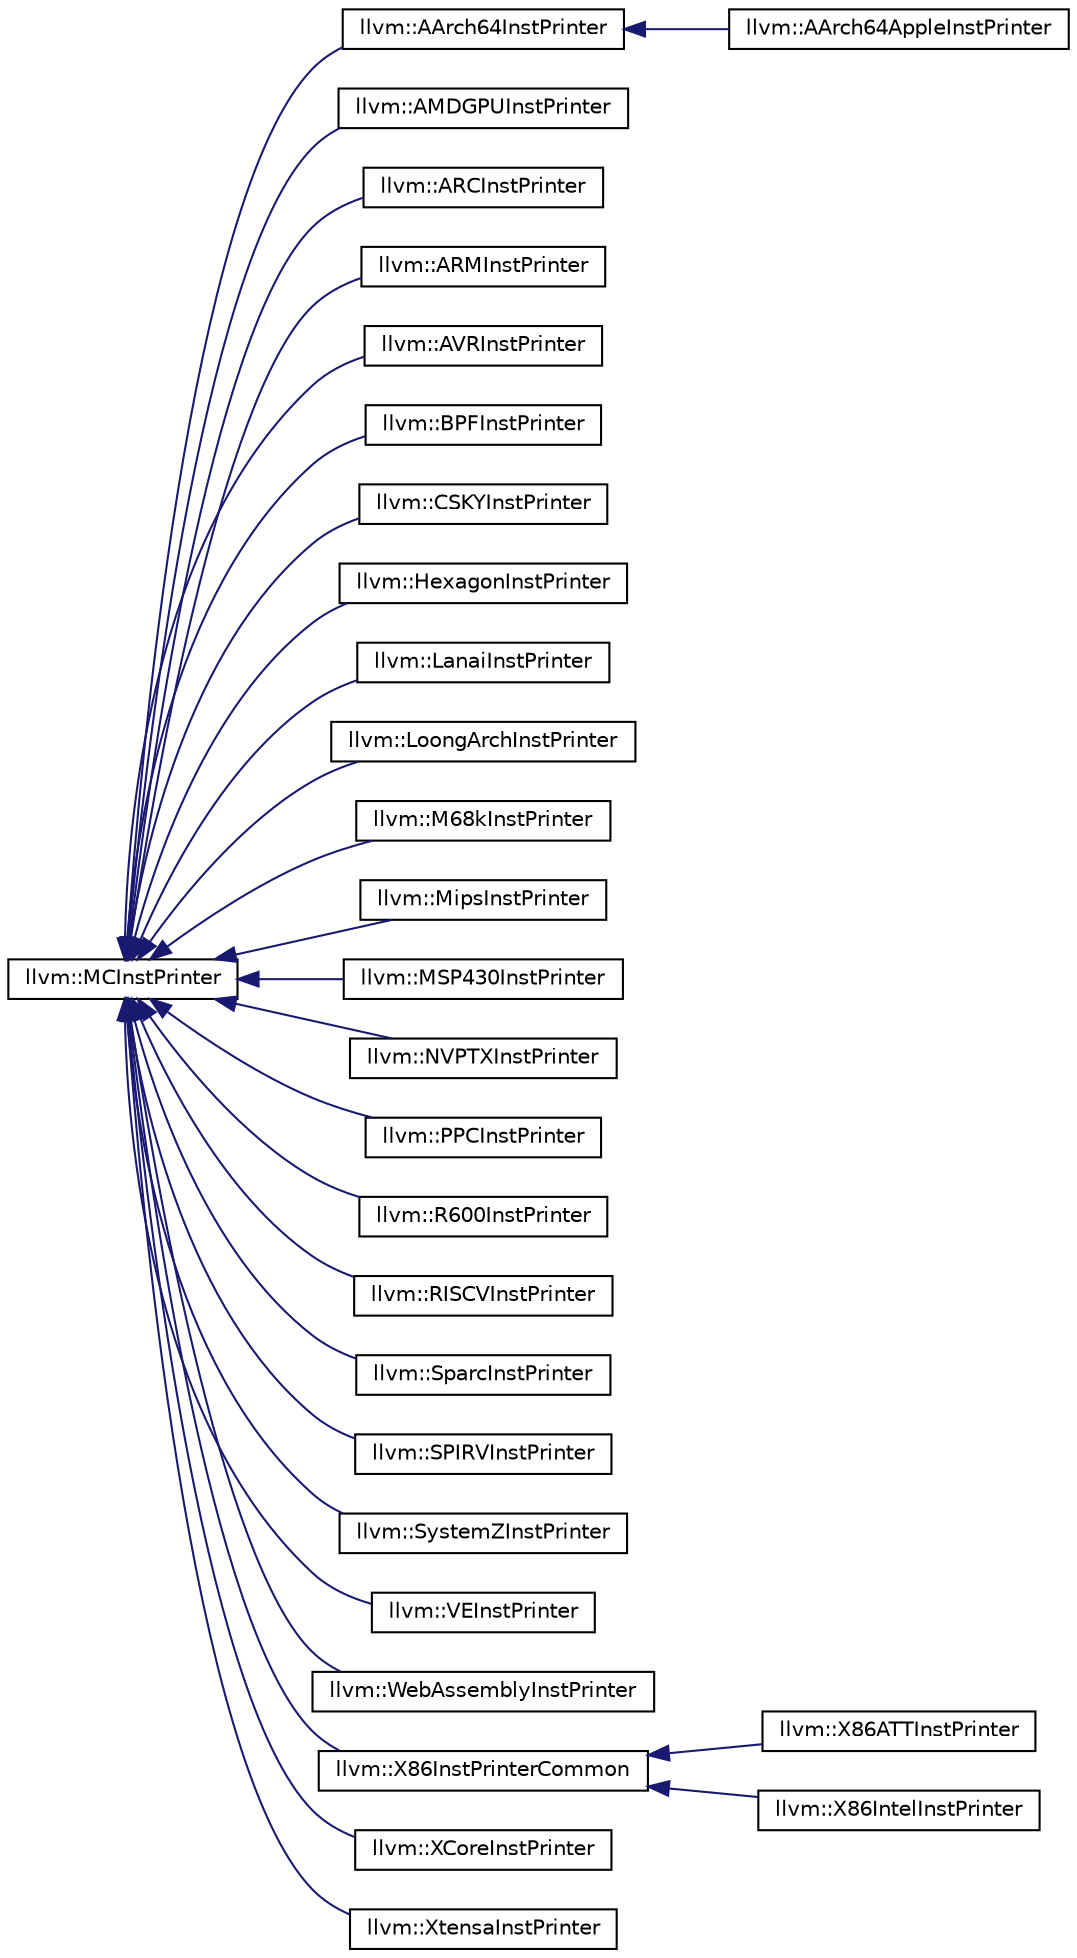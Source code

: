 digraph "Graphical Class Hierarchy"
{
 // LATEX_PDF_SIZE
  bgcolor="transparent";
  edge [fontname="Helvetica",fontsize="10",labelfontname="Helvetica",labelfontsize="10"];
  node [fontname="Helvetica",fontsize="10",shape=record];
  rankdir="LR";
  Node0 [label="llvm::MCInstPrinter",height=0.2,width=0.4,color="black",URL="$classllvm_1_1MCInstPrinter.html",tooltip="This is an instance of a target assembly language printer that converts an MCInst to valid target ass..."];
  Node0 -> Node1 [dir="back",color="midnightblue",fontsize="10",style="solid",fontname="Helvetica"];
  Node1 [label="llvm::AArch64InstPrinter",height=0.2,width=0.4,color="black",URL="$classllvm_1_1AArch64InstPrinter.html",tooltip=" "];
  Node1 -> Node2 [dir="back",color="midnightblue",fontsize="10",style="solid",fontname="Helvetica"];
  Node2 [label="llvm::AArch64AppleInstPrinter",height=0.2,width=0.4,color="black",URL="$classllvm_1_1AArch64AppleInstPrinter.html",tooltip=" "];
  Node0 -> Node3 [dir="back",color="midnightblue",fontsize="10",style="solid",fontname="Helvetica"];
  Node3 [label="llvm::AMDGPUInstPrinter",height=0.2,width=0.4,color="black",URL="$classllvm_1_1AMDGPUInstPrinter.html",tooltip=" "];
  Node0 -> Node4 [dir="back",color="midnightblue",fontsize="10",style="solid",fontname="Helvetica"];
  Node4 [label="llvm::ARCInstPrinter",height=0.2,width=0.4,color="black",URL="$classllvm_1_1ARCInstPrinter.html",tooltip=" "];
  Node0 -> Node5 [dir="back",color="midnightblue",fontsize="10",style="solid",fontname="Helvetica"];
  Node5 [label="llvm::ARMInstPrinter",height=0.2,width=0.4,color="black",URL="$classllvm_1_1ARMInstPrinter.html",tooltip=" "];
  Node0 -> Node6 [dir="back",color="midnightblue",fontsize="10",style="solid",fontname="Helvetica"];
  Node6 [label="llvm::AVRInstPrinter",height=0.2,width=0.4,color="black",URL="$classllvm_1_1AVRInstPrinter.html",tooltip="Prints AVR instructions to a textual stream."];
  Node0 -> Node7 [dir="back",color="midnightblue",fontsize="10",style="solid",fontname="Helvetica"];
  Node7 [label="llvm::BPFInstPrinter",height=0.2,width=0.4,color="black",URL="$classllvm_1_1BPFInstPrinter.html",tooltip=" "];
  Node0 -> Node8 [dir="back",color="midnightblue",fontsize="10",style="solid",fontname="Helvetica"];
  Node8 [label="llvm::CSKYInstPrinter",height=0.2,width=0.4,color="black",URL="$classllvm_1_1CSKYInstPrinter.html",tooltip=" "];
  Node0 -> Node9 [dir="back",color="midnightblue",fontsize="10",style="solid",fontname="Helvetica"];
  Node9 [label="llvm::HexagonInstPrinter",height=0.2,width=0.4,color="black",URL="$classllvm_1_1HexagonInstPrinter.html",tooltip="Prints bundles as a newline separated list of individual instructions Duplexes are separated by a ver..."];
  Node0 -> Node10 [dir="back",color="midnightblue",fontsize="10",style="solid",fontname="Helvetica"];
  Node10 [label="llvm::LanaiInstPrinter",height=0.2,width=0.4,color="black",URL="$classllvm_1_1LanaiInstPrinter.html",tooltip=" "];
  Node0 -> Node11 [dir="back",color="midnightblue",fontsize="10",style="solid",fontname="Helvetica"];
  Node11 [label="llvm::LoongArchInstPrinter",height=0.2,width=0.4,color="black",URL="$classllvm_1_1LoongArchInstPrinter.html",tooltip=" "];
  Node0 -> Node12 [dir="back",color="midnightblue",fontsize="10",style="solid",fontname="Helvetica"];
  Node12 [label="llvm::M68kInstPrinter",height=0.2,width=0.4,color="black",URL="$classllvm_1_1M68kInstPrinter.html",tooltip=" "];
  Node0 -> Node13 [dir="back",color="midnightblue",fontsize="10",style="solid",fontname="Helvetica"];
  Node13 [label="llvm::MipsInstPrinter",height=0.2,width=0.4,color="black",URL="$classllvm_1_1MipsInstPrinter.html",tooltip=" "];
  Node0 -> Node14 [dir="back",color="midnightblue",fontsize="10",style="solid",fontname="Helvetica"];
  Node14 [label="llvm::MSP430InstPrinter",height=0.2,width=0.4,color="black",URL="$classllvm_1_1MSP430InstPrinter.html",tooltip=" "];
  Node0 -> Node15 [dir="back",color="midnightblue",fontsize="10",style="solid",fontname="Helvetica"];
  Node15 [label="llvm::NVPTXInstPrinter",height=0.2,width=0.4,color="black",URL="$classllvm_1_1NVPTXInstPrinter.html",tooltip=" "];
  Node0 -> Node16 [dir="back",color="midnightblue",fontsize="10",style="solid",fontname="Helvetica"];
  Node16 [label="llvm::PPCInstPrinter",height=0.2,width=0.4,color="black",URL="$classllvm_1_1PPCInstPrinter.html",tooltip=" "];
  Node0 -> Node17 [dir="back",color="midnightblue",fontsize="10",style="solid",fontname="Helvetica"];
  Node17 [label="llvm::R600InstPrinter",height=0.2,width=0.4,color="black",URL="$classllvm_1_1R600InstPrinter.html",tooltip=" "];
  Node0 -> Node18 [dir="back",color="midnightblue",fontsize="10",style="solid",fontname="Helvetica"];
  Node18 [label="llvm::RISCVInstPrinter",height=0.2,width=0.4,color="black",URL="$classllvm_1_1RISCVInstPrinter.html",tooltip=" "];
  Node0 -> Node19 [dir="back",color="midnightblue",fontsize="10",style="solid",fontname="Helvetica"];
  Node19 [label="llvm::SparcInstPrinter",height=0.2,width=0.4,color="black",URL="$classllvm_1_1SparcInstPrinter.html",tooltip=" "];
  Node0 -> Node20 [dir="back",color="midnightblue",fontsize="10",style="solid",fontname="Helvetica"];
  Node20 [label="llvm::SPIRVInstPrinter",height=0.2,width=0.4,color="black",URL="$classllvm_1_1SPIRVInstPrinter.html",tooltip=" "];
  Node0 -> Node21 [dir="back",color="midnightblue",fontsize="10",style="solid",fontname="Helvetica"];
  Node21 [label="llvm::SystemZInstPrinter",height=0.2,width=0.4,color="black",URL="$classllvm_1_1SystemZInstPrinter.html",tooltip=" "];
  Node0 -> Node22 [dir="back",color="midnightblue",fontsize="10",style="solid",fontname="Helvetica"];
  Node22 [label="llvm::VEInstPrinter",height=0.2,width=0.4,color="black",URL="$classllvm_1_1VEInstPrinter.html",tooltip=" "];
  Node0 -> Node23 [dir="back",color="midnightblue",fontsize="10",style="solid",fontname="Helvetica"];
  Node23 [label="llvm::WebAssemblyInstPrinter",height=0.2,width=0.4,color="black",URL="$classllvm_1_1WebAssemblyInstPrinter.html",tooltip=" "];
  Node0 -> Node24 [dir="back",color="midnightblue",fontsize="10",style="solid",fontname="Helvetica"];
  Node24 [label="llvm::X86InstPrinterCommon",height=0.2,width=0.4,color="black",URL="$classllvm_1_1X86InstPrinterCommon.html",tooltip=" "];
  Node24 -> Node25 [dir="back",color="midnightblue",fontsize="10",style="solid",fontname="Helvetica"];
  Node25 [label="llvm::X86ATTInstPrinter",height=0.2,width=0.4,color="black",URL="$classllvm_1_1X86ATTInstPrinter.html",tooltip=" "];
  Node24 -> Node26 [dir="back",color="midnightblue",fontsize="10",style="solid",fontname="Helvetica"];
  Node26 [label="llvm::X86IntelInstPrinter",height=0.2,width=0.4,color="black",URL="$classllvm_1_1X86IntelInstPrinter.html",tooltip=" "];
  Node0 -> Node27 [dir="back",color="midnightblue",fontsize="10",style="solid",fontname="Helvetica"];
  Node27 [label="llvm::XCoreInstPrinter",height=0.2,width=0.4,color="black",URL="$classllvm_1_1XCoreInstPrinter.html",tooltip=" "];
  Node0 -> Node28 [dir="back",color="midnightblue",fontsize="10",style="solid",fontname="Helvetica"];
  Node28 [label="llvm::XtensaInstPrinter",height=0.2,width=0.4,color="black",URL="$classllvm_1_1XtensaInstPrinter.html",tooltip=" "];
}
